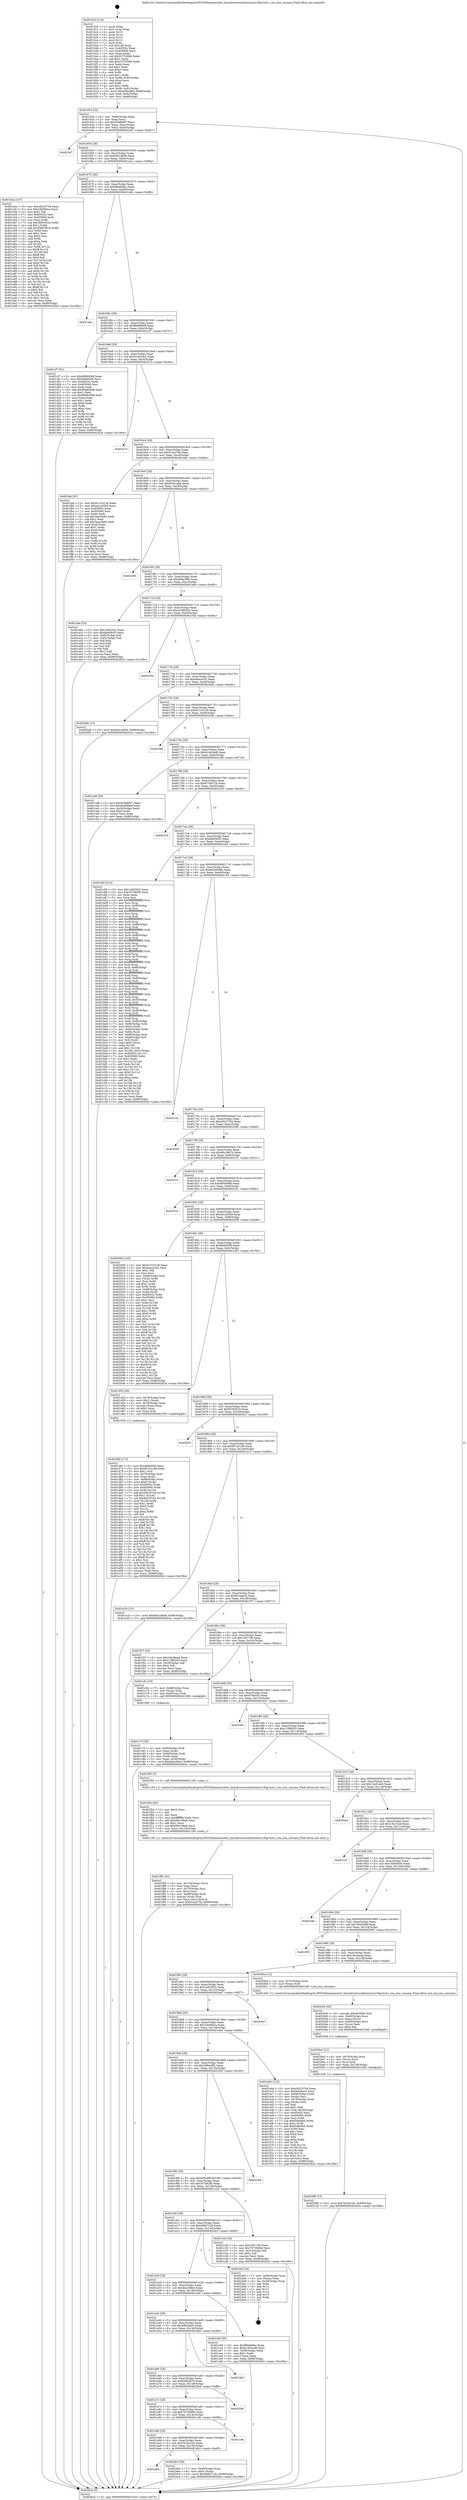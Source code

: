 digraph "0x4015c0" {
  label = "0x4015c0 (/mnt/c/Users/mathe/Desktop/tcc/POCII/binaries/extr_linuxdriversusbhostoxu210hp-hcd.c_oxu_bus_resume_Final-ollvm.out::main(0))"
  labelloc = "t"
  node[shape=record]

  Entry [label="",width=0.3,height=0.3,shape=circle,fillcolor=black,style=filled]
  "0x401634" [label="{
     0x401634 [32]\l
     | [instrs]\l
     &nbsp;&nbsp;0x401634 \<+6\>: mov -0x98(%rbp),%eax\l
     &nbsp;&nbsp;0x40163a \<+2\>: mov %eax,%ecx\l
     &nbsp;&nbsp;0x40163c \<+6\>: sub $0x8348bf07,%ecx\l
     &nbsp;&nbsp;0x401642 \<+6\>: mov %eax,-0xac(%rbp)\l
     &nbsp;&nbsp;0x401648 \<+6\>: mov %ecx,-0xb0(%rbp)\l
     &nbsp;&nbsp;0x40164e \<+6\>: je 00000000004023a7 \<main+0xde7\>\l
  }"]
  "0x4023a7" [label="{
     0x4023a7\l
  }", style=dashed]
  "0x401654" [label="{
     0x401654 [28]\l
     | [instrs]\l
     &nbsp;&nbsp;0x401654 \<+5\>: jmp 0000000000401659 \<main+0x99\>\l
     &nbsp;&nbsp;0x401659 \<+6\>: mov -0xac(%rbp),%eax\l
     &nbsp;&nbsp;0x40165f \<+5\>: sub $0x8441db06,%eax\l
     &nbsp;&nbsp;0x401664 \<+6\>: mov %eax,-0xb4(%rbp)\l
     &nbsp;&nbsp;0x40166a \<+6\>: je 0000000000401e2a \<main+0x86a\>\l
  }"]
  Exit [label="",width=0.3,height=0.3,shape=circle,fillcolor=black,style=filled,peripheries=2]
  "0x401e2a" [label="{
     0x401e2a [147]\l
     | [instrs]\l
     &nbsp;&nbsp;0x401e2a \<+5\>: mov $0xc9223704,%eax\l
     &nbsp;&nbsp;0x401e2f \<+5\>: mov $0x24b90bca,%ecx\l
     &nbsp;&nbsp;0x401e34 \<+2\>: mov $0x1,%dl\l
     &nbsp;&nbsp;0x401e36 \<+7\>: mov 0x40505c,%esi\l
     &nbsp;&nbsp;0x401e3d \<+7\>: mov 0x405060,%edi\l
     &nbsp;&nbsp;0x401e44 \<+3\>: mov %esi,%r8d\l
     &nbsp;&nbsp;0x401e47 \<+7\>: sub $0x3995561b,%r8d\l
     &nbsp;&nbsp;0x401e4e \<+4\>: sub $0x1,%r8d\l
     &nbsp;&nbsp;0x401e52 \<+7\>: add $0x3995561b,%r8d\l
     &nbsp;&nbsp;0x401e59 \<+4\>: imul %r8d,%esi\l
     &nbsp;&nbsp;0x401e5d \<+3\>: and $0x1,%esi\l
     &nbsp;&nbsp;0x401e60 \<+3\>: cmp $0x0,%esi\l
     &nbsp;&nbsp;0x401e63 \<+4\>: sete %r9b\l
     &nbsp;&nbsp;0x401e67 \<+3\>: cmp $0xa,%edi\l
     &nbsp;&nbsp;0x401e6a \<+4\>: setl %r10b\l
     &nbsp;&nbsp;0x401e6e \<+3\>: mov %r9b,%r11b\l
     &nbsp;&nbsp;0x401e71 \<+4\>: xor $0xff,%r11b\l
     &nbsp;&nbsp;0x401e75 \<+3\>: mov %r10b,%bl\l
     &nbsp;&nbsp;0x401e78 \<+3\>: xor $0xff,%bl\l
     &nbsp;&nbsp;0x401e7b \<+3\>: xor $0x0,%dl\l
     &nbsp;&nbsp;0x401e7e \<+3\>: mov %r11b,%r14b\l
     &nbsp;&nbsp;0x401e81 \<+4\>: and $0x0,%r14b\l
     &nbsp;&nbsp;0x401e85 \<+3\>: and %dl,%r9b\l
     &nbsp;&nbsp;0x401e88 \<+3\>: mov %bl,%r15b\l
     &nbsp;&nbsp;0x401e8b \<+4\>: and $0x0,%r15b\l
     &nbsp;&nbsp;0x401e8f \<+3\>: and %dl,%r10b\l
     &nbsp;&nbsp;0x401e92 \<+3\>: or %r9b,%r14b\l
     &nbsp;&nbsp;0x401e95 \<+3\>: or %r10b,%r15b\l
     &nbsp;&nbsp;0x401e98 \<+3\>: xor %r15b,%r14b\l
     &nbsp;&nbsp;0x401e9b \<+3\>: or %bl,%r11b\l
     &nbsp;&nbsp;0x401e9e \<+4\>: xor $0xff,%r11b\l
     &nbsp;&nbsp;0x401ea2 \<+3\>: or $0x0,%dl\l
     &nbsp;&nbsp;0x401ea5 \<+3\>: and %dl,%r11b\l
     &nbsp;&nbsp;0x401ea8 \<+3\>: or %r11b,%r14b\l
     &nbsp;&nbsp;0x401eab \<+4\>: test $0x1,%r14b\l
     &nbsp;&nbsp;0x401eaf \<+3\>: cmovne %ecx,%eax\l
     &nbsp;&nbsp;0x401eb2 \<+6\>: mov %eax,-0x98(%rbp)\l
     &nbsp;&nbsp;0x401eb8 \<+5\>: jmp 000000000040262e \<main+0x106e\>\l
  }"]
  "0x401670" [label="{
     0x401670 [28]\l
     | [instrs]\l
     &nbsp;&nbsp;0x401670 \<+5\>: jmp 0000000000401675 \<main+0xb5\>\l
     &nbsp;&nbsp;0x401675 \<+6\>: mov -0xac(%rbp),%eax\l
     &nbsp;&nbsp;0x40167b \<+5\>: sub $0x88a9e8ac,%eax\l
     &nbsp;&nbsp;0x401680 \<+6\>: mov %eax,-0xb8(%rbp)\l
     &nbsp;&nbsp;0x401686 \<+6\>: je 0000000000401cbb \<main+0x6fb\>\l
  }"]
  "0x401ab4" [label="{
     0x401ab4\l
  }", style=dashed]
  "0x401cbb" [label="{
     0x401cbb\l
  }", style=dashed]
  "0x40168c" [label="{
     0x40168c [28]\l
     | [instrs]\l
     &nbsp;&nbsp;0x40168c \<+5\>: jmp 0000000000401691 \<main+0xd1\>\l
     &nbsp;&nbsp;0x401691 \<+6\>: mov -0xac(%rbp),%eax\l
     &nbsp;&nbsp;0x401697 \<+5\>: sub $0x8b69f4e8,%eax\l
     &nbsp;&nbsp;0x40169c \<+6\>: mov %eax,-0xbc(%rbp)\l
     &nbsp;&nbsp;0x4016a2 \<+6\>: je 0000000000401cf7 \<main+0x737\>\l
  }"]
  "0x4024b3" [label="{
     0x4024b3 [28]\l
     | [instrs]\l
     &nbsp;&nbsp;0x4024b3 \<+7\>: mov -0x90(%rbp),%rax\l
     &nbsp;&nbsp;0x4024ba \<+6\>: movl $0x0,(%rax)\l
     &nbsp;&nbsp;0x4024c0 \<+10\>: movl $0x49847c2b,-0x98(%rbp)\l
     &nbsp;&nbsp;0x4024ca \<+5\>: jmp 000000000040262e \<main+0x106e\>\l
  }"]
  "0x401cf7" [label="{
     0x401cf7 [91]\l
     | [instrs]\l
     &nbsp;&nbsp;0x401cf7 \<+5\>: mov $0xd9f4009d,%eax\l
     &nbsp;&nbsp;0x401cfc \<+5\>: mov $0xf0db65f9,%ecx\l
     &nbsp;&nbsp;0x401d01 \<+7\>: mov 0x40505c,%edx\l
     &nbsp;&nbsp;0x401d08 \<+7\>: mov 0x405060,%esi\l
     &nbsp;&nbsp;0x401d0f \<+2\>: mov %edx,%edi\l
     &nbsp;&nbsp;0x401d11 \<+6\>: add $0x89b8c996,%edi\l
     &nbsp;&nbsp;0x401d17 \<+3\>: sub $0x1,%edi\l
     &nbsp;&nbsp;0x401d1a \<+6\>: sub $0x89b8c996,%edi\l
     &nbsp;&nbsp;0x401d20 \<+3\>: imul %edi,%edx\l
     &nbsp;&nbsp;0x401d23 \<+3\>: and $0x1,%edx\l
     &nbsp;&nbsp;0x401d26 \<+3\>: cmp $0x0,%edx\l
     &nbsp;&nbsp;0x401d29 \<+4\>: sete %r8b\l
     &nbsp;&nbsp;0x401d2d \<+3\>: cmp $0xa,%esi\l
     &nbsp;&nbsp;0x401d30 \<+4\>: setl %r9b\l
     &nbsp;&nbsp;0x401d34 \<+3\>: mov %r8b,%r10b\l
     &nbsp;&nbsp;0x401d37 \<+3\>: and %r9b,%r10b\l
     &nbsp;&nbsp;0x401d3a \<+3\>: xor %r9b,%r8b\l
     &nbsp;&nbsp;0x401d3d \<+3\>: or %r8b,%r10b\l
     &nbsp;&nbsp;0x401d40 \<+4\>: test $0x1,%r10b\l
     &nbsp;&nbsp;0x401d44 \<+3\>: cmovne %ecx,%eax\l
     &nbsp;&nbsp;0x401d47 \<+6\>: mov %eax,-0x98(%rbp)\l
     &nbsp;&nbsp;0x401d4d \<+5\>: jmp 000000000040262e \<main+0x106e\>\l
  }"]
  "0x4016a8" [label="{
     0x4016a8 [28]\l
     | [instrs]\l
     &nbsp;&nbsp;0x4016a8 \<+5\>: jmp 00000000004016ad \<main+0xed\>\l
     &nbsp;&nbsp;0x4016ad \<+6\>: mov -0xac(%rbp),%eax\l
     &nbsp;&nbsp;0x4016b3 \<+5\>: sub $0x91a63cb3,%eax\l
     &nbsp;&nbsp;0x4016b8 \<+6\>: mov %eax,-0xc0(%rbp)\l
     &nbsp;&nbsp;0x4016be \<+6\>: je 000000000040227a \<main+0xcba\>\l
  }"]
  "0x401a98" [label="{
     0x401a98 [28]\l
     | [instrs]\l
     &nbsp;&nbsp;0x401a98 \<+5\>: jmp 0000000000401a9d \<main+0x4dd\>\l
     &nbsp;&nbsp;0x401a9d \<+6\>: mov -0xac(%rbp),%eax\l
     &nbsp;&nbsp;0x401aa3 \<+5\>: sub $0x7b35a1b5,%eax\l
     &nbsp;&nbsp;0x401aa8 \<+6\>: mov %eax,-0x150(%rbp)\l
     &nbsp;&nbsp;0x401aae \<+6\>: je 00000000004024b3 \<main+0xef3\>\l
  }"]
  "0x40227a" [label="{
     0x40227a\l
  }", style=dashed]
  "0x4016c4" [label="{
     0x4016c4 [28]\l
     | [instrs]\l
     &nbsp;&nbsp;0x4016c4 \<+5\>: jmp 00000000004016c9 \<main+0x109\>\l
     &nbsp;&nbsp;0x4016c9 \<+6\>: mov -0xac(%rbp),%eax\l
     &nbsp;&nbsp;0x4016cf \<+5\>: sub $0x91da37fa,%eax\l
     &nbsp;&nbsp;0x4016d4 \<+6\>: mov %eax,-0xc4(%rbp)\l
     &nbsp;&nbsp;0x4016da \<+6\>: je 0000000000401fab \<main+0x9eb\>\l
  }"]
  "0x401c4b" [label="{
     0x401c4b\l
  }", style=dashed]
  "0x401fab" [label="{
     0x401fab [91]\l
     | [instrs]\l
     &nbsp;&nbsp;0x401fab \<+5\>: mov $0xb1310126,%eax\l
     &nbsp;&nbsp;0x401fb0 \<+5\>: mov $0xea1a265d,%ecx\l
     &nbsp;&nbsp;0x401fb5 \<+7\>: mov 0x40505c,%edx\l
     &nbsp;&nbsp;0x401fbc \<+7\>: mov 0x405060,%esi\l
     &nbsp;&nbsp;0x401fc3 \<+2\>: mov %edx,%edi\l
     &nbsp;&nbsp;0x401fc5 \<+6\>: sub $0x3aee5e65,%edi\l
     &nbsp;&nbsp;0x401fcb \<+3\>: sub $0x1,%edi\l
     &nbsp;&nbsp;0x401fce \<+6\>: add $0x3aee5e65,%edi\l
     &nbsp;&nbsp;0x401fd4 \<+3\>: imul %edi,%edx\l
     &nbsp;&nbsp;0x401fd7 \<+3\>: and $0x1,%edx\l
     &nbsp;&nbsp;0x401fda \<+3\>: cmp $0x0,%edx\l
     &nbsp;&nbsp;0x401fdd \<+4\>: sete %r8b\l
     &nbsp;&nbsp;0x401fe1 \<+3\>: cmp $0xa,%esi\l
     &nbsp;&nbsp;0x401fe4 \<+4\>: setl %r9b\l
     &nbsp;&nbsp;0x401fe8 \<+3\>: mov %r8b,%r10b\l
     &nbsp;&nbsp;0x401feb \<+3\>: and %r9b,%r10b\l
     &nbsp;&nbsp;0x401fee \<+3\>: xor %r9b,%r8b\l
     &nbsp;&nbsp;0x401ff1 \<+3\>: or %r8b,%r10b\l
     &nbsp;&nbsp;0x401ff4 \<+4\>: test $0x1,%r10b\l
     &nbsp;&nbsp;0x401ff8 \<+3\>: cmovne %ecx,%eax\l
     &nbsp;&nbsp;0x401ffb \<+6\>: mov %eax,-0x98(%rbp)\l
     &nbsp;&nbsp;0x402001 \<+5\>: jmp 000000000040262e \<main+0x106e\>\l
  }"]
  "0x4016e0" [label="{
     0x4016e0 [28]\l
     | [instrs]\l
     &nbsp;&nbsp;0x4016e0 \<+5\>: jmp 00000000004016e5 \<main+0x125\>\l
     &nbsp;&nbsp;0x4016e5 \<+6\>: mov -0xac(%rbp),%eax\l
     &nbsp;&nbsp;0x4016eb \<+5\>: sub $0x9c92caba,%eax\l
     &nbsp;&nbsp;0x4016f0 \<+6\>: mov %eax,-0xc8(%rbp)\l
     &nbsp;&nbsp;0x4016f6 \<+6\>: je 00000000004022d0 \<main+0xd10\>\l
  }"]
  "0x401a7c" [label="{
     0x401a7c [28]\l
     | [instrs]\l
     &nbsp;&nbsp;0x401a7c \<+5\>: jmp 0000000000401a81 \<main+0x4c1\>\l
     &nbsp;&nbsp;0x401a81 \<+6\>: mov -0xac(%rbp),%eax\l
     &nbsp;&nbsp;0x401a87 \<+5\>: sub $0x70739d6d,%eax\l
     &nbsp;&nbsp;0x401a8c \<+6\>: mov %eax,-0x14c(%rbp)\l
     &nbsp;&nbsp;0x401a92 \<+6\>: je 0000000000401c4b \<main+0x68b\>\l
  }"]
  "0x4022d0" [label="{
     0x4022d0\l
  }", style=dashed]
  "0x4016fc" [label="{
     0x4016fc [28]\l
     | [instrs]\l
     &nbsp;&nbsp;0x4016fc \<+5\>: jmp 0000000000401701 \<main+0x141\>\l
     &nbsp;&nbsp;0x401701 \<+6\>: mov -0xac(%rbp),%eax\l
     &nbsp;&nbsp;0x401707 \<+5\>: sub $0xa09a2fb6,%eax\l
     &nbsp;&nbsp;0x40170c \<+6\>: mov %eax,-0xcc(%rbp)\l
     &nbsp;&nbsp;0x401712 \<+6\>: je 0000000000401abe \<main+0x4fe\>\l
  }"]
  "0x4025b8" [label="{
     0x4025b8\l
  }", style=dashed]
  "0x401abe" [label="{
     0x401abe [53]\l
     | [instrs]\l
     &nbsp;&nbsp;0x401abe \<+5\>: mov $0x1e832f22,%eax\l
     &nbsp;&nbsp;0x401ac3 \<+5\>: mov $0xba959cf3,%ecx\l
     &nbsp;&nbsp;0x401ac8 \<+6\>: mov -0x92(%rbp),%dl\l
     &nbsp;&nbsp;0x401ace \<+7\>: mov -0x91(%rbp),%sil\l
     &nbsp;&nbsp;0x401ad5 \<+3\>: mov %dl,%dil\l
     &nbsp;&nbsp;0x401ad8 \<+3\>: and %sil,%dil\l
     &nbsp;&nbsp;0x401adb \<+3\>: xor %sil,%dl\l
     &nbsp;&nbsp;0x401ade \<+3\>: or %dl,%dil\l
     &nbsp;&nbsp;0x401ae1 \<+4\>: test $0x1,%dil\l
     &nbsp;&nbsp;0x401ae5 \<+3\>: cmovne %ecx,%eax\l
     &nbsp;&nbsp;0x401ae8 \<+6\>: mov %eax,-0x98(%rbp)\l
     &nbsp;&nbsp;0x401aee \<+5\>: jmp 000000000040262e \<main+0x106e\>\l
  }"]
  "0x401718" [label="{
     0x401718 [28]\l
     | [instrs]\l
     &nbsp;&nbsp;0x401718 \<+5\>: jmp 000000000040171d \<main+0x15d\>\l
     &nbsp;&nbsp;0x40171d \<+6\>: mov -0xac(%rbp),%eax\l
     &nbsp;&nbsp;0x401723 \<+5\>: sub $0xa1088342,%eax\l
     &nbsp;&nbsp;0x401728 \<+6\>: mov %eax,-0xd0(%rbp)\l
     &nbsp;&nbsp;0x40172e \<+6\>: je 000000000040235a \<main+0xd9a\>\l
  }"]
  "0x40262e" [label="{
     0x40262e [5]\l
     | [instrs]\l
     &nbsp;&nbsp;0x40262e \<+5\>: jmp 0000000000401634 \<main+0x74\>\l
  }"]
  "0x4015c0" [label="{
     0x4015c0 [116]\l
     | [instrs]\l
     &nbsp;&nbsp;0x4015c0 \<+1\>: push %rbp\l
     &nbsp;&nbsp;0x4015c1 \<+3\>: mov %rsp,%rbp\l
     &nbsp;&nbsp;0x4015c4 \<+2\>: push %r15\l
     &nbsp;&nbsp;0x4015c6 \<+2\>: push %r14\l
     &nbsp;&nbsp;0x4015c8 \<+2\>: push %r13\l
     &nbsp;&nbsp;0x4015ca \<+2\>: push %r12\l
     &nbsp;&nbsp;0x4015cc \<+1\>: push %rbx\l
     &nbsp;&nbsp;0x4015cd \<+7\>: sub $0x148,%rsp\l
     &nbsp;&nbsp;0x4015d4 \<+7\>: mov 0x40505c,%eax\l
     &nbsp;&nbsp;0x4015db \<+7\>: mov 0x405060,%ecx\l
     &nbsp;&nbsp;0x4015e2 \<+2\>: mov %eax,%edx\l
     &nbsp;&nbsp;0x4015e4 \<+6\>: sub $0x53753066,%edx\l
     &nbsp;&nbsp;0x4015ea \<+3\>: sub $0x1,%edx\l
     &nbsp;&nbsp;0x4015ed \<+6\>: add $0x53753066,%edx\l
     &nbsp;&nbsp;0x4015f3 \<+3\>: imul %edx,%eax\l
     &nbsp;&nbsp;0x4015f6 \<+3\>: and $0x1,%eax\l
     &nbsp;&nbsp;0x4015f9 \<+3\>: cmp $0x0,%eax\l
     &nbsp;&nbsp;0x4015fc \<+4\>: sete %r8b\l
     &nbsp;&nbsp;0x401600 \<+4\>: and $0x1,%r8b\l
     &nbsp;&nbsp;0x401604 \<+7\>: mov %r8b,-0x92(%rbp)\l
     &nbsp;&nbsp;0x40160b \<+3\>: cmp $0xa,%ecx\l
     &nbsp;&nbsp;0x40160e \<+4\>: setl %r8b\l
     &nbsp;&nbsp;0x401612 \<+4\>: and $0x1,%r8b\l
     &nbsp;&nbsp;0x401616 \<+7\>: mov %r8b,-0x91(%rbp)\l
     &nbsp;&nbsp;0x40161d \<+10\>: movl $0xa09a2fb6,-0x98(%rbp)\l
     &nbsp;&nbsp;0x401627 \<+6\>: mov %edi,-0x9c(%rbp)\l
     &nbsp;&nbsp;0x40162d \<+7\>: mov %rsi,-0xa8(%rbp)\l
  }"]
  "0x401a60" [label="{
     0x401a60 [28]\l
     | [instrs]\l
     &nbsp;&nbsp;0x401a60 \<+5\>: jmp 0000000000401a65 \<main+0x4a5\>\l
     &nbsp;&nbsp;0x401a65 \<+6\>: mov -0xac(%rbp),%eax\l
     &nbsp;&nbsp;0x401a6b \<+5\>: sub $0x640bfd79,%eax\l
     &nbsp;&nbsp;0x401a70 \<+6\>: mov %eax,-0x148(%rbp)\l
     &nbsp;&nbsp;0x401a76 \<+6\>: je 00000000004025b8 \<main+0xff8\>\l
  }"]
  "0x40235a" [label="{
     0x40235a\l
  }", style=dashed]
  "0x401734" [label="{
     0x401734 [28]\l
     | [instrs]\l
     &nbsp;&nbsp;0x401734 \<+5\>: jmp 0000000000401739 \<main+0x179\>\l
     &nbsp;&nbsp;0x401739 \<+6\>: mov -0xac(%rbp),%eax\l
     &nbsp;&nbsp;0x40173f \<+5\>: sub $0xa6ace1b2,%eax\l
     &nbsp;&nbsp;0x401744 \<+6\>: mov %eax,-0xd4(%rbp)\l
     &nbsp;&nbsp;0x40174a \<+6\>: je 00000000004020ab \<main+0xaeb\>\l
  }"]
  "0x4023b6" [label="{
     0x4023b6\l
  }", style=dashed]
  "0x4020ab" [label="{
     0x4020ab [15]\l
     | [instrs]\l
     &nbsp;&nbsp;0x4020ab \<+10\>: movl $0x8441db06,-0x98(%rbp)\l
     &nbsp;&nbsp;0x4020b5 \<+5\>: jmp 000000000040262e \<main+0x106e\>\l
  }"]
  "0x401750" [label="{
     0x401750 [28]\l
     | [instrs]\l
     &nbsp;&nbsp;0x401750 \<+5\>: jmp 0000000000401755 \<main+0x195\>\l
     &nbsp;&nbsp;0x401755 \<+6\>: mov -0xac(%rbp),%eax\l
     &nbsp;&nbsp;0x40175b \<+5\>: sub $0xb1310126,%eax\l
     &nbsp;&nbsp;0x401760 \<+6\>: mov %eax,-0xd8(%rbp)\l
     &nbsp;&nbsp;0x401766 \<+6\>: je 000000000040258e \<main+0xfce\>\l
  }"]
  "0x4020f8" [label="{
     0x4020f8 [15]\l
     | [instrs]\l
     &nbsp;&nbsp;0x4020f8 \<+10\>: movl $0x7b35a1b5,-0x98(%rbp)\l
     &nbsp;&nbsp;0x402102 \<+5\>: jmp 000000000040262e \<main+0x106e\>\l
  }"]
  "0x40258e" [label="{
     0x40258e\l
  }", style=dashed]
  "0x40176c" [label="{
     0x40176c [28]\l
     | [instrs]\l
     &nbsp;&nbsp;0x40176c \<+5\>: jmp 0000000000401771 \<main+0x1b1\>\l
     &nbsp;&nbsp;0x401771 \<+6\>: mov -0xac(%rbp),%eax\l
     &nbsp;&nbsp;0x401777 \<+5\>: sub $0xb14d3ad8,%eax\l
     &nbsp;&nbsp;0x40177c \<+6\>: mov %eax,-0xdc(%rbp)\l
     &nbsp;&nbsp;0x401782 \<+6\>: je 0000000000401cd9 \<main+0x719\>\l
  }"]
  "0x4020e3" [label="{
     0x4020e3 [21]\l
     | [instrs]\l
     &nbsp;&nbsp;0x4020e3 \<+4\>: mov -0x70(%rbp),%rcx\l
     &nbsp;&nbsp;0x4020e7 \<+3\>: mov (%rcx),%rcx\l
     &nbsp;&nbsp;0x4020ea \<+3\>: mov %rcx,%rdi\l
     &nbsp;&nbsp;0x4020ed \<+6\>: mov %eax,-0x158(%rbp)\l
     &nbsp;&nbsp;0x4020f3 \<+5\>: call 0000000000401030 \<free@plt\>\l
     | [calls]\l
     &nbsp;&nbsp;0x401030 \{1\} (unknown)\l
  }"]
  "0x401cd9" [label="{
     0x401cd9 [30]\l
     | [instrs]\l
     &nbsp;&nbsp;0x401cd9 \<+5\>: mov $0x8348bf07,%eax\l
     &nbsp;&nbsp;0x401cde \<+5\>: mov $0x8b69f4e8,%ecx\l
     &nbsp;&nbsp;0x401ce3 \<+3\>: mov -0x30(%rbp),%edx\l
     &nbsp;&nbsp;0x401ce6 \<+3\>: cmp $0x0,%edx\l
     &nbsp;&nbsp;0x401ce9 \<+3\>: cmove %ecx,%eax\l
     &nbsp;&nbsp;0x401cec \<+6\>: mov %eax,-0x98(%rbp)\l
     &nbsp;&nbsp;0x401cf2 \<+5\>: jmp 000000000040262e \<main+0x106e\>\l
  }"]
  "0x401788" [label="{
     0x401788 [28]\l
     | [instrs]\l
     &nbsp;&nbsp;0x401788 \<+5\>: jmp 000000000040178d \<main+0x1cd\>\l
     &nbsp;&nbsp;0x40178d \<+6\>: mov -0xac(%rbp),%eax\l
     &nbsp;&nbsp;0x401793 \<+5\>: sub $0xb75bf124,%eax\l
     &nbsp;&nbsp;0x401798 \<+6\>: mov %eax,-0xe0(%rbp)\l
     &nbsp;&nbsp;0x40179e \<+6\>: je 0000000000402224 \<main+0xc64\>\l
  }"]
  "0x4020c6" [label="{
     0x4020c6 [29]\l
     | [instrs]\l
     &nbsp;&nbsp;0x4020c6 \<+10\>: movabs $0x4030d6,%rdi\l
     &nbsp;&nbsp;0x4020d0 \<+4\>: mov -0x60(%rbp),%rcx\l
     &nbsp;&nbsp;0x4020d4 \<+2\>: mov %eax,(%rcx)\l
     &nbsp;&nbsp;0x4020d6 \<+4\>: mov -0x60(%rbp),%rcx\l
     &nbsp;&nbsp;0x4020da \<+2\>: mov (%rcx),%esi\l
     &nbsp;&nbsp;0x4020dc \<+2\>: mov $0x0,%al\l
     &nbsp;&nbsp;0x4020de \<+5\>: call 0000000000401040 \<printf@plt\>\l
     | [calls]\l
     &nbsp;&nbsp;0x401040 \{1\} (unknown)\l
  }"]
  "0x402224" [label="{
     0x402224\l
  }", style=dashed]
  "0x4017a4" [label="{
     0x4017a4 [28]\l
     | [instrs]\l
     &nbsp;&nbsp;0x4017a4 \<+5\>: jmp 00000000004017a9 \<main+0x1e9\>\l
     &nbsp;&nbsp;0x4017a9 \<+6\>: mov -0xac(%rbp),%eax\l
     &nbsp;&nbsp;0x4017af \<+5\>: sub $0xba959cf3,%eax\l
     &nbsp;&nbsp;0x4017b4 \<+6\>: mov %eax,-0xe4(%rbp)\l
     &nbsp;&nbsp;0x4017ba \<+6\>: je 0000000000401af3 \<main+0x533\>\l
  }"]
  "0x401f82" [label="{
     0x401f82 [41]\l
     | [instrs]\l
     &nbsp;&nbsp;0x401f82 \<+6\>: mov -0x154(%rbp),%ecx\l
     &nbsp;&nbsp;0x401f88 \<+3\>: imul %eax,%ecx\l
     &nbsp;&nbsp;0x401f8b \<+4\>: mov -0x70(%rbp),%rsi\l
     &nbsp;&nbsp;0x401f8f \<+3\>: mov (%rsi),%rsi\l
     &nbsp;&nbsp;0x401f92 \<+4\>: mov -0x68(%rbp),%rdi\l
     &nbsp;&nbsp;0x401f96 \<+3\>: movslq (%rdi),%rdi\l
     &nbsp;&nbsp;0x401f99 \<+3\>: mov %ecx,(%rsi,%rdi,4)\l
     &nbsp;&nbsp;0x401f9c \<+10\>: movl $0x91da37fa,-0x98(%rbp)\l
     &nbsp;&nbsp;0x401fa6 \<+5\>: jmp 000000000040262e \<main+0x106e\>\l
  }"]
  "0x401af3" [label="{
     0x401af3 [314]\l
     | [instrs]\l
     &nbsp;&nbsp;0x401af3 \<+5\>: mov $0x1e832f22,%eax\l
     &nbsp;&nbsp;0x401af8 \<+5\>: mov $0x347b82f0,%ecx\l
     &nbsp;&nbsp;0x401afd \<+2\>: xor %edx,%edx\l
     &nbsp;&nbsp;0x401aff \<+3\>: mov %rsp,%rsi\l
     &nbsp;&nbsp;0x401b02 \<+4\>: add $0xfffffffffffffff0,%rsi\l
     &nbsp;&nbsp;0x401b06 \<+3\>: mov %rsi,%rsp\l
     &nbsp;&nbsp;0x401b09 \<+7\>: mov %rsi,-0x90(%rbp)\l
     &nbsp;&nbsp;0x401b10 \<+3\>: mov %rsp,%rsi\l
     &nbsp;&nbsp;0x401b13 \<+4\>: add $0xfffffffffffffff0,%rsi\l
     &nbsp;&nbsp;0x401b17 \<+3\>: mov %rsi,%rsp\l
     &nbsp;&nbsp;0x401b1a \<+3\>: mov %rsp,%rdi\l
     &nbsp;&nbsp;0x401b1d \<+4\>: add $0xfffffffffffffff0,%rdi\l
     &nbsp;&nbsp;0x401b21 \<+3\>: mov %rdi,%rsp\l
     &nbsp;&nbsp;0x401b24 \<+7\>: mov %rdi,-0x88(%rbp)\l
     &nbsp;&nbsp;0x401b2b \<+3\>: mov %rsp,%rdi\l
     &nbsp;&nbsp;0x401b2e \<+4\>: add $0xfffffffffffffff0,%rdi\l
     &nbsp;&nbsp;0x401b32 \<+3\>: mov %rdi,%rsp\l
     &nbsp;&nbsp;0x401b35 \<+4\>: mov %rdi,-0x80(%rbp)\l
     &nbsp;&nbsp;0x401b39 \<+3\>: mov %rsp,%rdi\l
     &nbsp;&nbsp;0x401b3c \<+4\>: add $0xfffffffffffffff0,%rdi\l
     &nbsp;&nbsp;0x401b40 \<+3\>: mov %rdi,%rsp\l
     &nbsp;&nbsp;0x401b43 \<+4\>: mov %rdi,-0x78(%rbp)\l
     &nbsp;&nbsp;0x401b47 \<+3\>: mov %rsp,%rdi\l
     &nbsp;&nbsp;0x401b4a \<+4\>: add $0xfffffffffffffff0,%rdi\l
     &nbsp;&nbsp;0x401b4e \<+3\>: mov %rdi,%rsp\l
     &nbsp;&nbsp;0x401b51 \<+4\>: mov %rdi,-0x70(%rbp)\l
     &nbsp;&nbsp;0x401b55 \<+3\>: mov %rsp,%rdi\l
     &nbsp;&nbsp;0x401b58 \<+4\>: add $0xfffffffffffffff0,%rdi\l
     &nbsp;&nbsp;0x401b5c \<+3\>: mov %rdi,%rsp\l
     &nbsp;&nbsp;0x401b5f \<+4\>: mov %rdi,-0x68(%rbp)\l
     &nbsp;&nbsp;0x401b63 \<+3\>: mov %rsp,%rdi\l
     &nbsp;&nbsp;0x401b66 \<+4\>: add $0xfffffffffffffff0,%rdi\l
     &nbsp;&nbsp;0x401b6a \<+3\>: mov %rdi,%rsp\l
     &nbsp;&nbsp;0x401b6d \<+4\>: mov %rdi,-0x60(%rbp)\l
     &nbsp;&nbsp;0x401b71 \<+3\>: mov %rsp,%rdi\l
     &nbsp;&nbsp;0x401b74 \<+4\>: add $0xfffffffffffffff0,%rdi\l
     &nbsp;&nbsp;0x401b78 \<+3\>: mov %rdi,%rsp\l
     &nbsp;&nbsp;0x401b7b \<+4\>: mov %rdi,-0x58(%rbp)\l
     &nbsp;&nbsp;0x401b7f \<+3\>: mov %rsp,%rdi\l
     &nbsp;&nbsp;0x401b82 \<+4\>: add $0xfffffffffffffff0,%rdi\l
     &nbsp;&nbsp;0x401b86 \<+3\>: mov %rdi,%rsp\l
     &nbsp;&nbsp;0x401b89 \<+4\>: mov %rdi,-0x50(%rbp)\l
     &nbsp;&nbsp;0x401b8d \<+3\>: mov %rsp,%rdi\l
     &nbsp;&nbsp;0x401b90 \<+4\>: add $0xfffffffffffffff0,%rdi\l
     &nbsp;&nbsp;0x401b94 \<+3\>: mov %rdi,%rsp\l
     &nbsp;&nbsp;0x401b97 \<+4\>: mov %rdi,-0x48(%rbp)\l
     &nbsp;&nbsp;0x401b9b \<+3\>: mov %rsp,%rdi\l
     &nbsp;&nbsp;0x401b9e \<+4\>: add $0xfffffffffffffff0,%rdi\l
     &nbsp;&nbsp;0x401ba2 \<+3\>: mov %rdi,%rsp\l
     &nbsp;&nbsp;0x401ba5 \<+4\>: mov %rdi,-0x40(%rbp)\l
     &nbsp;&nbsp;0x401ba9 \<+7\>: mov -0x90(%rbp),%rdi\l
     &nbsp;&nbsp;0x401bb0 \<+6\>: movl $0x0,(%rdi)\l
     &nbsp;&nbsp;0x401bb6 \<+7\>: mov -0x9c(%rbp),%r8d\l
     &nbsp;&nbsp;0x401bbd \<+3\>: mov %r8d,(%rsi)\l
     &nbsp;&nbsp;0x401bc0 \<+7\>: mov -0x88(%rbp),%rdi\l
     &nbsp;&nbsp;0x401bc7 \<+7\>: mov -0xa8(%rbp),%r9\l
     &nbsp;&nbsp;0x401bce \<+3\>: mov %r9,(%rdi)\l
     &nbsp;&nbsp;0x401bd1 \<+3\>: cmpl $0x2,(%rsi)\l
     &nbsp;&nbsp;0x401bd4 \<+4\>: setne %r10b\l
     &nbsp;&nbsp;0x401bd8 \<+4\>: and $0x1,%r10b\l
     &nbsp;&nbsp;0x401bdc \<+4\>: mov %r10b,-0x31(%rbp)\l
     &nbsp;&nbsp;0x401be0 \<+8\>: mov 0x40505c,%r11d\l
     &nbsp;&nbsp;0x401be8 \<+7\>: mov 0x405060,%ebx\l
     &nbsp;&nbsp;0x401bef \<+3\>: sub $0x1,%edx\l
     &nbsp;&nbsp;0x401bf2 \<+3\>: mov %r11d,%r14d\l
     &nbsp;&nbsp;0x401bf5 \<+3\>: add %edx,%r14d\l
     &nbsp;&nbsp;0x401bf8 \<+4\>: imul %r14d,%r11d\l
     &nbsp;&nbsp;0x401bfc \<+4\>: and $0x1,%r11d\l
     &nbsp;&nbsp;0x401c00 \<+4\>: cmp $0x0,%r11d\l
     &nbsp;&nbsp;0x401c04 \<+4\>: sete %r10b\l
     &nbsp;&nbsp;0x401c08 \<+3\>: cmp $0xa,%ebx\l
     &nbsp;&nbsp;0x401c0b \<+4\>: setl %r15b\l
     &nbsp;&nbsp;0x401c0f \<+3\>: mov %r10b,%r12b\l
     &nbsp;&nbsp;0x401c12 \<+3\>: and %r15b,%r12b\l
     &nbsp;&nbsp;0x401c15 \<+3\>: xor %r15b,%r10b\l
     &nbsp;&nbsp;0x401c18 \<+3\>: or %r10b,%r12b\l
     &nbsp;&nbsp;0x401c1b \<+4\>: test $0x1,%r12b\l
     &nbsp;&nbsp;0x401c1f \<+3\>: cmovne %ecx,%eax\l
     &nbsp;&nbsp;0x401c22 \<+6\>: mov %eax,-0x98(%rbp)\l
     &nbsp;&nbsp;0x401c28 \<+5\>: jmp 000000000040262e \<main+0x106e\>\l
  }"]
  "0x4017c0" [label="{
     0x4017c0 [28]\l
     | [instrs]\l
     &nbsp;&nbsp;0x4017c0 \<+5\>: jmp 00000000004017c5 \<main+0x205\>\l
     &nbsp;&nbsp;0x4017c5 \<+6\>: mov -0xac(%rbp),%eax\l
     &nbsp;&nbsp;0x4017cb \<+5\>: sub $0xbd20949b,%eax\l
     &nbsp;&nbsp;0x4017d0 \<+6\>: mov %eax,-0xe8(%rbp)\l
     &nbsp;&nbsp;0x4017d6 \<+6\>: je 0000000000402162 \<main+0xba2\>\l
  }"]
  "0x401f5a" [label="{
     0x401f5a [40]\l
     | [instrs]\l
     &nbsp;&nbsp;0x401f5a \<+5\>: mov $0x2,%ecx\l
     &nbsp;&nbsp;0x401f5f \<+1\>: cltd\l
     &nbsp;&nbsp;0x401f60 \<+2\>: idiv %ecx\l
     &nbsp;&nbsp;0x401f62 \<+6\>: imul $0xfffffffe,%edx,%ecx\l
     &nbsp;&nbsp;0x401f68 \<+6\>: add $0xd9e166a8,%ecx\l
     &nbsp;&nbsp;0x401f6e \<+3\>: add $0x1,%ecx\l
     &nbsp;&nbsp;0x401f71 \<+6\>: sub $0xd9e166a8,%ecx\l
     &nbsp;&nbsp;0x401f77 \<+6\>: mov %ecx,-0x154(%rbp)\l
     &nbsp;&nbsp;0x401f7d \<+5\>: call 0000000000401160 \<next_i\>\l
     | [calls]\l
     &nbsp;&nbsp;0x401160 \{1\} (/mnt/c/Users/mathe/Desktop/tcc/POCII/binaries/extr_linuxdriversusbhostoxu210hp-hcd.c_oxu_bus_resume_Final-ollvm.out::next_i)\l
  }"]
  "0x401d6f" [label="{
     0x401d6f [172]\l
     | [instrs]\l
     &nbsp;&nbsp;0x401d6f \<+5\>: mov $0xd9f4009d,%ecx\l
     &nbsp;&nbsp;0x401d74 \<+5\>: mov $0xf67a3148,%edx\l
     &nbsp;&nbsp;0x401d79 \<+3\>: mov $0x1,%sil\l
     &nbsp;&nbsp;0x401d7c \<+4\>: mov -0x70(%rbp),%rdi\l
     &nbsp;&nbsp;0x401d80 \<+3\>: mov %rax,(%rdi)\l
     &nbsp;&nbsp;0x401d83 \<+4\>: mov -0x68(%rbp),%rax\l
     &nbsp;&nbsp;0x401d87 \<+6\>: movl $0x0,(%rax)\l
     &nbsp;&nbsp;0x401d8d \<+8\>: mov 0x40505c,%r8d\l
     &nbsp;&nbsp;0x401d95 \<+8\>: mov 0x405060,%r9d\l
     &nbsp;&nbsp;0x401d9d \<+3\>: mov %r8d,%r10d\l
     &nbsp;&nbsp;0x401da0 \<+7\>: add $0x4922f7d4,%r10d\l
     &nbsp;&nbsp;0x401da7 \<+4\>: sub $0x1,%r10d\l
     &nbsp;&nbsp;0x401dab \<+7\>: sub $0x4922f7d4,%r10d\l
     &nbsp;&nbsp;0x401db2 \<+4\>: imul %r10d,%r8d\l
     &nbsp;&nbsp;0x401db6 \<+4\>: and $0x1,%r8d\l
     &nbsp;&nbsp;0x401dba \<+4\>: cmp $0x0,%r8d\l
     &nbsp;&nbsp;0x401dbe \<+4\>: sete %r11b\l
     &nbsp;&nbsp;0x401dc2 \<+4\>: cmp $0xa,%r9d\l
     &nbsp;&nbsp;0x401dc6 \<+3\>: setl %bl\l
     &nbsp;&nbsp;0x401dc9 \<+3\>: mov %r11b,%r14b\l
     &nbsp;&nbsp;0x401dcc \<+4\>: xor $0xff,%r14b\l
     &nbsp;&nbsp;0x401dd0 \<+3\>: mov %bl,%r15b\l
     &nbsp;&nbsp;0x401dd3 \<+4\>: xor $0xff,%r15b\l
     &nbsp;&nbsp;0x401dd7 \<+4\>: xor $0x1,%sil\l
     &nbsp;&nbsp;0x401ddb \<+3\>: mov %r14b,%r12b\l
     &nbsp;&nbsp;0x401dde \<+4\>: and $0xff,%r12b\l
     &nbsp;&nbsp;0x401de2 \<+3\>: and %sil,%r11b\l
     &nbsp;&nbsp;0x401de5 \<+3\>: mov %r15b,%r13b\l
     &nbsp;&nbsp;0x401de8 \<+4\>: and $0xff,%r13b\l
     &nbsp;&nbsp;0x401dec \<+3\>: and %sil,%bl\l
     &nbsp;&nbsp;0x401def \<+3\>: or %r11b,%r12b\l
     &nbsp;&nbsp;0x401df2 \<+3\>: or %bl,%r13b\l
     &nbsp;&nbsp;0x401df5 \<+3\>: xor %r13b,%r12b\l
     &nbsp;&nbsp;0x401df8 \<+3\>: or %r15b,%r14b\l
     &nbsp;&nbsp;0x401dfb \<+4\>: xor $0xff,%r14b\l
     &nbsp;&nbsp;0x401dff \<+4\>: or $0x1,%sil\l
     &nbsp;&nbsp;0x401e03 \<+3\>: and %sil,%r14b\l
     &nbsp;&nbsp;0x401e06 \<+3\>: or %r14b,%r12b\l
     &nbsp;&nbsp;0x401e09 \<+4\>: test $0x1,%r12b\l
     &nbsp;&nbsp;0x401e0d \<+3\>: cmovne %edx,%ecx\l
     &nbsp;&nbsp;0x401e10 \<+6\>: mov %ecx,-0x98(%rbp)\l
     &nbsp;&nbsp;0x401e16 \<+5\>: jmp 000000000040262e \<main+0x106e\>\l
  }"]
  "0x402162" [label="{
     0x402162\l
  }", style=dashed]
  "0x4017dc" [label="{
     0x4017dc [28]\l
     | [instrs]\l
     &nbsp;&nbsp;0x4017dc \<+5\>: jmp 00000000004017e1 \<main+0x221\>\l
     &nbsp;&nbsp;0x4017e1 \<+6\>: mov -0xac(%rbp),%eax\l
     &nbsp;&nbsp;0x4017e7 \<+5\>: sub $0xc9223704,%eax\l
     &nbsp;&nbsp;0x4017ec \<+6\>: mov %eax,-0xec(%rbp)\l
     &nbsp;&nbsp;0x4017f2 \<+6\>: je 0000000000402569 \<main+0xfa9\>\l
  }"]
  "0x401a44" [label="{
     0x401a44 [28]\l
     | [instrs]\l
     &nbsp;&nbsp;0x401a44 \<+5\>: jmp 0000000000401a49 \<main+0x489\>\l
     &nbsp;&nbsp;0x401a49 \<+6\>: mov -0xac(%rbp),%eax\l
     &nbsp;&nbsp;0x401a4f \<+5\>: sub $0x4db0abc0,%eax\l
     &nbsp;&nbsp;0x401a54 \<+6\>: mov %eax,-0x144(%rbp)\l
     &nbsp;&nbsp;0x401a5a \<+6\>: je 00000000004023b6 \<main+0xdf6\>\l
  }"]
  "0x402569" [label="{
     0x402569\l
  }", style=dashed]
  "0x4017f8" [label="{
     0x4017f8 [28]\l
     | [instrs]\l
     &nbsp;&nbsp;0x4017f8 \<+5\>: jmp 00000000004017fd \<main+0x23d\>\l
     &nbsp;&nbsp;0x4017fd \<+6\>: mov -0xac(%rbp),%eax\l
     &nbsp;&nbsp;0x401803 \<+5\>: sub $0xd6c28e70,%eax\l
     &nbsp;&nbsp;0x401808 \<+6\>: mov %eax,-0xf0(%rbp)\l
     &nbsp;&nbsp;0x40180e \<+6\>: je 00000000004021f1 \<main+0xc31\>\l
  }"]
  "0x401c9d" [label="{
     0x401c9d [30]\l
     | [instrs]\l
     &nbsp;&nbsp;0x401c9d \<+5\>: mov $0x88a9e8ac,%eax\l
     &nbsp;&nbsp;0x401ca2 \<+5\>: mov $0xb14d3ad8,%ecx\l
     &nbsp;&nbsp;0x401ca7 \<+3\>: mov -0x30(%rbp),%edx\l
     &nbsp;&nbsp;0x401caa \<+3\>: cmp $0x1,%edx\l
     &nbsp;&nbsp;0x401cad \<+3\>: cmovl %ecx,%eax\l
     &nbsp;&nbsp;0x401cb0 \<+6\>: mov %eax,-0x98(%rbp)\l
     &nbsp;&nbsp;0x401cb6 \<+5\>: jmp 000000000040262e \<main+0x106e\>\l
  }"]
  "0x4021f1" [label="{
     0x4021f1\l
  }", style=dashed]
  "0x401814" [label="{
     0x401814 [28]\l
     | [instrs]\l
     &nbsp;&nbsp;0x401814 \<+5\>: jmp 0000000000401819 \<main+0x259\>\l
     &nbsp;&nbsp;0x401819 \<+6\>: mov -0xac(%rbp),%eax\l
     &nbsp;&nbsp;0x40181f \<+5\>: sub $0xd9f4009d,%eax\l
     &nbsp;&nbsp;0x401824 \<+6\>: mov %eax,-0xf4(%rbp)\l
     &nbsp;&nbsp;0x40182a \<+6\>: je 000000000040252c \<main+0xf6c\>\l
  }"]
  "0x401a28" [label="{
     0x401a28 [28]\l
     | [instrs]\l
     &nbsp;&nbsp;0x401a28 \<+5\>: jmp 0000000000401a2d \<main+0x46d\>\l
     &nbsp;&nbsp;0x401a2d \<+6\>: mov -0xac(%rbp),%eax\l
     &nbsp;&nbsp;0x401a33 \<+5\>: sub $0x4ba166e4,%eax\l
     &nbsp;&nbsp;0x401a38 \<+6\>: mov %eax,-0x140(%rbp)\l
     &nbsp;&nbsp;0x401a3e \<+6\>: je 0000000000401c9d \<main+0x6dd\>\l
  }"]
  "0x40252c" [label="{
     0x40252c\l
  }", style=dashed]
  "0x401830" [label="{
     0x401830 [28]\l
     | [instrs]\l
     &nbsp;&nbsp;0x401830 \<+5\>: jmp 0000000000401835 \<main+0x275\>\l
     &nbsp;&nbsp;0x401835 \<+6\>: mov -0xac(%rbp),%eax\l
     &nbsp;&nbsp;0x40183b \<+5\>: sub $0xea1a265d,%eax\l
     &nbsp;&nbsp;0x401840 \<+6\>: mov %eax,-0xf8(%rbp)\l
     &nbsp;&nbsp;0x401846 \<+6\>: je 0000000000402006 \<main+0xa46\>\l
  }"]
  "0x4024cf" [label="{
     0x4024cf [24]\l
     | [instrs]\l
     &nbsp;&nbsp;0x4024cf \<+7\>: mov -0x90(%rbp),%rax\l
     &nbsp;&nbsp;0x4024d6 \<+2\>: mov (%rax),%eax\l
     &nbsp;&nbsp;0x4024d8 \<+4\>: lea -0x28(%rbp),%rsp\l
     &nbsp;&nbsp;0x4024dc \<+1\>: pop %rbx\l
     &nbsp;&nbsp;0x4024dd \<+2\>: pop %r12\l
     &nbsp;&nbsp;0x4024df \<+2\>: pop %r13\l
     &nbsp;&nbsp;0x4024e1 \<+2\>: pop %r14\l
     &nbsp;&nbsp;0x4024e3 \<+2\>: pop %r15\l
     &nbsp;&nbsp;0x4024e5 \<+1\>: pop %rbp\l
     &nbsp;&nbsp;0x4024e6 \<+1\>: ret\l
  }"]
  "0x402006" [label="{
     0x402006 [165]\l
     | [instrs]\l
     &nbsp;&nbsp;0x402006 \<+5\>: mov $0xb1310126,%eax\l
     &nbsp;&nbsp;0x40200b \<+5\>: mov $0xa6ace1b2,%ecx\l
     &nbsp;&nbsp;0x402010 \<+2\>: mov $0x1,%dl\l
     &nbsp;&nbsp;0x402012 \<+2\>: xor %esi,%esi\l
     &nbsp;&nbsp;0x402014 \<+4\>: mov -0x68(%rbp),%rdi\l
     &nbsp;&nbsp;0x402018 \<+3\>: mov (%rdi),%r8d\l
     &nbsp;&nbsp;0x40201b \<+3\>: mov %esi,%r9d\l
     &nbsp;&nbsp;0x40201e \<+4\>: sub $0x1,%r9d\l
     &nbsp;&nbsp;0x402022 \<+3\>: sub %r9d,%r8d\l
     &nbsp;&nbsp;0x402025 \<+4\>: mov -0x68(%rbp),%rdi\l
     &nbsp;&nbsp;0x402029 \<+3\>: mov %r8d,(%rdi)\l
     &nbsp;&nbsp;0x40202c \<+8\>: mov 0x40505c,%r8d\l
     &nbsp;&nbsp;0x402034 \<+8\>: mov 0x405060,%r9d\l
     &nbsp;&nbsp;0x40203c \<+3\>: sub $0x1,%esi\l
     &nbsp;&nbsp;0x40203f \<+3\>: mov %r8d,%r10d\l
     &nbsp;&nbsp;0x402042 \<+3\>: add %esi,%r10d\l
     &nbsp;&nbsp;0x402045 \<+4\>: imul %r10d,%r8d\l
     &nbsp;&nbsp;0x402049 \<+4\>: and $0x1,%r8d\l
     &nbsp;&nbsp;0x40204d \<+4\>: cmp $0x0,%r8d\l
     &nbsp;&nbsp;0x402051 \<+4\>: sete %r11b\l
     &nbsp;&nbsp;0x402055 \<+4\>: cmp $0xa,%r9d\l
     &nbsp;&nbsp;0x402059 \<+3\>: setl %bl\l
     &nbsp;&nbsp;0x40205c \<+3\>: mov %r11b,%r14b\l
     &nbsp;&nbsp;0x40205f \<+4\>: xor $0xff,%r14b\l
     &nbsp;&nbsp;0x402063 \<+3\>: mov %bl,%r15b\l
     &nbsp;&nbsp;0x402066 \<+4\>: xor $0xff,%r15b\l
     &nbsp;&nbsp;0x40206a \<+3\>: xor $0x1,%dl\l
     &nbsp;&nbsp;0x40206d \<+3\>: mov %r14b,%r12b\l
     &nbsp;&nbsp;0x402070 \<+4\>: and $0xff,%r12b\l
     &nbsp;&nbsp;0x402074 \<+3\>: and %dl,%r11b\l
     &nbsp;&nbsp;0x402077 \<+3\>: mov %r15b,%r13b\l
     &nbsp;&nbsp;0x40207a \<+4\>: and $0xff,%r13b\l
     &nbsp;&nbsp;0x40207e \<+2\>: and %dl,%bl\l
     &nbsp;&nbsp;0x402080 \<+3\>: or %r11b,%r12b\l
     &nbsp;&nbsp;0x402083 \<+3\>: or %bl,%r13b\l
     &nbsp;&nbsp;0x402086 \<+3\>: xor %r13b,%r12b\l
     &nbsp;&nbsp;0x402089 \<+3\>: or %r15b,%r14b\l
     &nbsp;&nbsp;0x40208c \<+4\>: xor $0xff,%r14b\l
     &nbsp;&nbsp;0x402090 \<+3\>: or $0x1,%dl\l
     &nbsp;&nbsp;0x402093 \<+3\>: and %dl,%r14b\l
     &nbsp;&nbsp;0x402096 \<+3\>: or %r14b,%r12b\l
     &nbsp;&nbsp;0x402099 \<+4\>: test $0x1,%r12b\l
     &nbsp;&nbsp;0x40209d \<+3\>: cmovne %ecx,%eax\l
     &nbsp;&nbsp;0x4020a0 \<+6\>: mov %eax,-0x98(%rbp)\l
     &nbsp;&nbsp;0x4020a6 \<+5\>: jmp 000000000040262e \<main+0x106e\>\l
  }"]
  "0x40184c" [label="{
     0x40184c [28]\l
     | [instrs]\l
     &nbsp;&nbsp;0x40184c \<+5\>: jmp 0000000000401851 \<main+0x291\>\l
     &nbsp;&nbsp;0x401851 \<+6\>: mov -0xac(%rbp),%eax\l
     &nbsp;&nbsp;0x401857 \<+5\>: sub $0xf0db65f9,%eax\l
     &nbsp;&nbsp;0x40185c \<+6\>: mov %eax,-0xfc(%rbp)\l
     &nbsp;&nbsp;0x401862 \<+6\>: je 0000000000401d52 \<main+0x792\>\l
  }"]
  "0x401c7f" [label="{
     0x401c7f [30]\l
     | [instrs]\l
     &nbsp;&nbsp;0x401c7f \<+4\>: mov -0x80(%rbp),%rdi\l
     &nbsp;&nbsp;0x401c83 \<+2\>: mov %eax,(%rdi)\l
     &nbsp;&nbsp;0x401c85 \<+4\>: mov -0x80(%rbp),%rdi\l
     &nbsp;&nbsp;0x401c89 \<+2\>: mov (%rdi),%eax\l
     &nbsp;&nbsp;0x401c8b \<+3\>: mov %eax,-0x30(%rbp)\l
     &nbsp;&nbsp;0x401c8e \<+10\>: movl $0x4ba166e4,-0x98(%rbp)\l
     &nbsp;&nbsp;0x401c98 \<+5\>: jmp 000000000040262e \<main+0x106e\>\l
  }"]
  "0x401d52" [label="{
     0x401d52 [29]\l
     | [instrs]\l
     &nbsp;&nbsp;0x401d52 \<+4\>: mov -0x78(%rbp),%rax\l
     &nbsp;&nbsp;0x401d56 \<+6\>: movl $0x1,(%rax)\l
     &nbsp;&nbsp;0x401d5c \<+4\>: mov -0x78(%rbp),%rax\l
     &nbsp;&nbsp;0x401d60 \<+3\>: movslq (%rax),%rax\l
     &nbsp;&nbsp;0x401d63 \<+4\>: shl $0x2,%rax\l
     &nbsp;&nbsp;0x401d67 \<+3\>: mov %rax,%rdi\l
     &nbsp;&nbsp;0x401d6a \<+5\>: call 0000000000401050 \<malloc@plt\>\l
     | [calls]\l
     &nbsp;&nbsp;0x401050 \{1\} (unknown)\l
  }"]
  "0x401868" [label="{
     0x401868 [28]\l
     | [instrs]\l
     &nbsp;&nbsp;0x401868 \<+5\>: jmp 000000000040186d \<main+0x2ad\>\l
     &nbsp;&nbsp;0x40186d \<+6\>: mov -0xac(%rbp),%eax\l
     &nbsp;&nbsp;0x401873 \<+5\>: sub $0xf4762610,%eax\l
     &nbsp;&nbsp;0x401878 \<+6\>: mov %eax,-0x100(%rbp)\l
     &nbsp;&nbsp;0x40187e \<+6\>: je 000000000040261f \<main+0x105f\>\l
  }"]
  "0x401a0c" [label="{
     0x401a0c [28]\l
     | [instrs]\l
     &nbsp;&nbsp;0x401a0c \<+5\>: jmp 0000000000401a11 \<main+0x451\>\l
     &nbsp;&nbsp;0x401a11 \<+6\>: mov -0xac(%rbp),%eax\l
     &nbsp;&nbsp;0x401a17 \<+5\>: sub $0x49847c2b,%eax\l
     &nbsp;&nbsp;0x401a1c \<+6\>: mov %eax,-0x13c(%rbp)\l
     &nbsp;&nbsp;0x401a22 \<+6\>: je 00000000004024cf \<main+0xf0f\>\l
  }"]
  "0x40261f" [label="{
     0x40261f\l
  }", style=dashed]
  "0x401884" [label="{
     0x401884 [28]\l
     | [instrs]\l
     &nbsp;&nbsp;0x401884 \<+5\>: jmp 0000000000401889 \<main+0x2c9\>\l
     &nbsp;&nbsp;0x401889 \<+6\>: mov -0xac(%rbp),%eax\l
     &nbsp;&nbsp;0x40188f \<+5\>: sub $0xf67a3148,%eax\l
     &nbsp;&nbsp;0x401894 \<+6\>: mov %eax,-0x104(%rbp)\l
     &nbsp;&nbsp;0x40189a \<+6\>: je 0000000000401e1b \<main+0x85b\>\l
  }"]
  "0x401c2d" [label="{
     0x401c2d [30]\l
     | [instrs]\l
     &nbsp;&nbsp;0x401c2d \<+5\>: mov $0x10071f6,%eax\l
     &nbsp;&nbsp;0x401c32 \<+5\>: mov $0x70739d6d,%ecx\l
     &nbsp;&nbsp;0x401c37 \<+3\>: mov -0x31(%rbp),%dl\l
     &nbsp;&nbsp;0x401c3a \<+3\>: test $0x1,%dl\l
     &nbsp;&nbsp;0x401c3d \<+3\>: cmovne %ecx,%eax\l
     &nbsp;&nbsp;0x401c40 \<+6\>: mov %eax,-0x98(%rbp)\l
     &nbsp;&nbsp;0x401c46 \<+5\>: jmp 000000000040262e \<main+0x106e\>\l
  }"]
  "0x401e1b" [label="{
     0x401e1b [15]\l
     | [instrs]\l
     &nbsp;&nbsp;0x401e1b \<+10\>: movl $0x8441db06,-0x98(%rbp)\l
     &nbsp;&nbsp;0x401e25 \<+5\>: jmp 000000000040262e \<main+0x106e\>\l
  }"]
  "0x4018a0" [label="{
     0x4018a0 [28]\l
     | [instrs]\l
     &nbsp;&nbsp;0x4018a0 \<+5\>: jmp 00000000004018a5 \<main+0x2e5\>\l
     &nbsp;&nbsp;0x4018a5 \<+6\>: mov -0xac(%rbp),%eax\l
     &nbsp;&nbsp;0x4018ab \<+5\>: sub $0xfe54aec5,%eax\l
     &nbsp;&nbsp;0x4018b0 \<+6\>: mov %eax,-0x108(%rbp)\l
     &nbsp;&nbsp;0x4018b6 \<+6\>: je 0000000000401f37 \<main+0x977\>\l
  }"]
  "0x4019f0" [label="{
     0x4019f0 [28]\l
     | [instrs]\l
     &nbsp;&nbsp;0x4019f0 \<+5\>: jmp 00000000004019f5 \<main+0x435\>\l
     &nbsp;&nbsp;0x4019f5 \<+6\>: mov -0xac(%rbp),%eax\l
     &nbsp;&nbsp;0x4019fb \<+5\>: sub $0x347b82f0,%eax\l
     &nbsp;&nbsp;0x401a00 \<+6\>: mov %eax,-0x138(%rbp)\l
     &nbsp;&nbsp;0x401a06 \<+6\>: je 0000000000401c2d \<main+0x66d\>\l
  }"]
  "0x401f37" [label="{
     0x401f37 [30]\l
     | [instrs]\l
     &nbsp;&nbsp;0x401f37 \<+5\>: mov $0x1de3eeaa,%eax\l
     &nbsp;&nbsp;0x401f3c \<+5\>: mov $0x11f68263,%ecx\l
     &nbsp;&nbsp;0x401f41 \<+3\>: mov -0x29(%rbp),%dl\l
     &nbsp;&nbsp;0x401f44 \<+3\>: test $0x1,%dl\l
     &nbsp;&nbsp;0x401f47 \<+3\>: cmovne %ecx,%eax\l
     &nbsp;&nbsp;0x401f4a \<+6\>: mov %eax,-0x98(%rbp)\l
     &nbsp;&nbsp;0x401f50 \<+5\>: jmp 000000000040262e \<main+0x106e\>\l
  }"]
  "0x4018bc" [label="{
     0x4018bc [28]\l
     | [instrs]\l
     &nbsp;&nbsp;0x4018bc \<+5\>: jmp 00000000004018c1 \<main+0x301\>\l
     &nbsp;&nbsp;0x4018c1 \<+6\>: mov -0xac(%rbp),%eax\l
     &nbsp;&nbsp;0x4018c7 \<+5\>: sub $0x10071f6,%eax\l
     &nbsp;&nbsp;0x4018cc \<+6\>: mov %eax,-0x10c(%rbp)\l
     &nbsp;&nbsp;0x4018d2 \<+6\>: je 0000000000401c6c \<main+0x6ac\>\l
  }"]
  "0x402200" [label="{
     0x402200\l
  }", style=dashed]
  "0x401c6c" [label="{
     0x401c6c [19]\l
     | [instrs]\l
     &nbsp;&nbsp;0x401c6c \<+7\>: mov -0x88(%rbp),%rax\l
     &nbsp;&nbsp;0x401c73 \<+3\>: mov (%rax),%rax\l
     &nbsp;&nbsp;0x401c76 \<+4\>: mov 0x8(%rax),%rdi\l
     &nbsp;&nbsp;0x401c7a \<+5\>: call 0000000000401060 \<atoi@plt\>\l
     | [calls]\l
     &nbsp;&nbsp;0x401060 \{1\} (unknown)\l
  }"]
  "0x4018d8" [label="{
     0x4018d8 [28]\l
     | [instrs]\l
     &nbsp;&nbsp;0x4018d8 \<+5\>: jmp 00000000004018dd \<main+0x31d\>\l
     &nbsp;&nbsp;0x4018dd \<+6\>: mov -0xac(%rbp),%eax\l
     &nbsp;&nbsp;0x4018e3 \<+5\>: sub $0x878a55d,%eax\l
     &nbsp;&nbsp;0x4018e8 \<+6\>: mov %eax,-0x110(%rbp)\l
     &nbsp;&nbsp;0x4018ee \<+6\>: je 000000000040240c \<main+0xe4c\>\l
  }"]
  "0x4019d4" [label="{
     0x4019d4 [28]\l
     | [instrs]\l
     &nbsp;&nbsp;0x4019d4 \<+5\>: jmp 00000000004019d9 \<main+0x419\>\l
     &nbsp;&nbsp;0x4019d9 \<+6\>: mov -0xac(%rbp),%eax\l
     &nbsp;&nbsp;0x4019df \<+5\>: sub $0x299ecf92,%eax\l
     &nbsp;&nbsp;0x4019e4 \<+6\>: mov %eax,-0x134(%rbp)\l
     &nbsp;&nbsp;0x4019ea \<+6\>: je 0000000000402200 \<main+0xc40\>\l
  }"]
  "0x40240c" [label="{
     0x40240c\l
  }", style=dashed]
  "0x4018f4" [label="{
     0x4018f4 [28]\l
     | [instrs]\l
     &nbsp;&nbsp;0x4018f4 \<+5\>: jmp 00000000004018f9 \<main+0x339\>\l
     &nbsp;&nbsp;0x4018f9 \<+6\>: mov -0xac(%rbp),%eax\l
     &nbsp;&nbsp;0x4018ff \<+5\>: sub $0x11f68263,%eax\l
     &nbsp;&nbsp;0x401904 \<+6\>: mov %eax,-0x114(%rbp)\l
     &nbsp;&nbsp;0x40190a \<+6\>: je 0000000000401f55 \<main+0x995\>\l
  }"]
  "0x401ebd" [label="{
     0x401ebd [122]\l
     | [instrs]\l
     &nbsp;&nbsp;0x401ebd \<+5\>: mov $0xc9223704,%eax\l
     &nbsp;&nbsp;0x401ec2 \<+5\>: mov $0xfe54aec5,%ecx\l
     &nbsp;&nbsp;0x401ec7 \<+4\>: mov -0x68(%rbp),%rdx\l
     &nbsp;&nbsp;0x401ecb \<+2\>: mov (%rdx),%esi\l
     &nbsp;&nbsp;0x401ecd \<+4\>: mov -0x78(%rbp),%rdx\l
     &nbsp;&nbsp;0x401ed1 \<+2\>: cmp (%rdx),%esi\l
     &nbsp;&nbsp;0x401ed3 \<+4\>: setl %dil\l
     &nbsp;&nbsp;0x401ed7 \<+4\>: and $0x1,%dil\l
     &nbsp;&nbsp;0x401edb \<+4\>: mov %dil,-0x29(%rbp)\l
     &nbsp;&nbsp;0x401edf \<+7\>: mov 0x40505c,%esi\l
     &nbsp;&nbsp;0x401ee6 \<+8\>: mov 0x405060,%r8d\l
     &nbsp;&nbsp;0x401eee \<+3\>: mov %esi,%r9d\l
     &nbsp;&nbsp;0x401ef1 \<+7\>: sub $0xf3dbefb5,%r9d\l
     &nbsp;&nbsp;0x401ef8 \<+4\>: sub $0x1,%r9d\l
     &nbsp;&nbsp;0x401efc \<+7\>: add $0xf3dbefb5,%r9d\l
     &nbsp;&nbsp;0x401f03 \<+4\>: imul %r9d,%esi\l
     &nbsp;&nbsp;0x401f07 \<+3\>: and $0x1,%esi\l
     &nbsp;&nbsp;0x401f0a \<+3\>: cmp $0x0,%esi\l
     &nbsp;&nbsp;0x401f0d \<+4\>: sete %dil\l
     &nbsp;&nbsp;0x401f11 \<+4\>: cmp $0xa,%r8d\l
     &nbsp;&nbsp;0x401f15 \<+4\>: setl %r10b\l
     &nbsp;&nbsp;0x401f19 \<+3\>: mov %dil,%r11b\l
     &nbsp;&nbsp;0x401f1c \<+3\>: and %r10b,%r11b\l
     &nbsp;&nbsp;0x401f1f \<+3\>: xor %r10b,%dil\l
     &nbsp;&nbsp;0x401f22 \<+3\>: or %dil,%r11b\l
     &nbsp;&nbsp;0x401f25 \<+4\>: test $0x1,%r11b\l
     &nbsp;&nbsp;0x401f29 \<+3\>: cmovne %ecx,%eax\l
     &nbsp;&nbsp;0x401f2c \<+6\>: mov %eax,-0x98(%rbp)\l
     &nbsp;&nbsp;0x401f32 \<+5\>: jmp 000000000040262e \<main+0x106e\>\l
  }"]
  "0x401f55" [label="{
     0x401f55 [5]\l
     | [instrs]\l
     &nbsp;&nbsp;0x401f55 \<+5\>: call 0000000000401160 \<next_i\>\l
     | [calls]\l
     &nbsp;&nbsp;0x401160 \{1\} (/mnt/c/Users/mathe/Desktop/tcc/POCII/binaries/extr_linuxdriversusbhostoxu210hp-hcd.c_oxu_bus_resume_Final-ollvm.out::next_i)\l
  }"]
  "0x401910" [label="{
     0x401910 [28]\l
     | [instrs]\l
     &nbsp;&nbsp;0x401910 \<+5\>: jmp 0000000000401915 \<main+0x355\>\l
     &nbsp;&nbsp;0x401915 \<+6\>: mov -0xac(%rbp),%eax\l
     &nbsp;&nbsp;0x40191b \<+5\>: sub $0x13a91ee6,%eax\l
     &nbsp;&nbsp;0x401920 \<+6\>: mov %eax,-0x118(%rbp)\l
     &nbsp;&nbsp;0x401926 \<+6\>: je 00000000004024a4 \<main+0xee4\>\l
  }"]
  "0x4019b8" [label="{
     0x4019b8 [28]\l
     | [instrs]\l
     &nbsp;&nbsp;0x4019b8 \<+5\>: jmp 00000000004019bd \<main+0x3fd\>\l
     &nbsp;&nbsp;0x4019bd \<+6\>: mov -0xac(%rbp),%eax\l
     &nbsp;&nbsp;0x4019c3 \<+5\>: sub $0x24b90bca,%eax\l
     &nbsp;&nbsp;0x4019c8 \<+6\>: mov %eax,-0x130(%rbp)\l
     &nbsp;&nbsp;0x4019ce \<+6\>: je 0000000000401ebd \<main+0x8fd\>\l
  }"]
  "0x4024a4" [label="{
     0x4024a4\l
  }", style=dashed]
  "0x40192c" [label="{
     0x40192c [28]\l
     | [instrs]\l
     &nbsp;&nbsp;0x40192c \<+5\>: jmp 0000000000401931 \<main+0x371\>\l
     &nbsp;&nbsp;0x401931 \<+6\>: mov -0xac(%rbp),%eax\l
     &nbsp;&nbsp;0x401937 \<+5\>: sub $0x13b15caf,%eax\l
     &nbsp;&nbsp;0x40193c \<+6\>: mov %eax,-0x11c(%rbp)\l
     &nbsp;&nbsp;0x401942 \<+6\>: je 0000000000402107 \<main+0xb47\>\l
  }"]
  "0x4024e7" [label="{
     0x4024e7\l
  }", style=dashed]
  "0x402107" [label="{
     0x402107\l
  }", style=dashed]
  "0x401948" [label="{
     0x401948 [28]\l
     | [instrs]\l
     &nbsp;&nbsp;0x401948 \<+5\>: jmp 000000000040194d \<main+0x38d\>\l
     &nbsp;&nbsp;0x40194d \<+6\>: mov -0xac(%rbp),%eax\l
     &nbsp;&nbsp;0x401953 \<+5\>: sub $0x16b9d456,%eax\l
     &nbsp;&nbsp;0x401958 \<+6\>: mov %eax,-0x120(%rbp)\l
     &nbsp;&nbsp;0x40195e \<+6\>: je 000000000040234b \<main+0xd8b\>\l
  }"]
  "0x40199c" [label="{
     0x40199c [28]\l
     | [instrs]\l
     &nbsp;&nbsp;0x40199c \<+5\>: jmp 00000000004019a1 \<main+0x3e1\>\l
     &nbsp;&nbsp;0x4019a1 \<+6\>: mov -0xac(%rbp),%eax\l
     &nbsp;&nbsp;0x4019a7 \<+5\>: sub $0x1e832f22,%eax\l
     &nbsp;&nbsp;0x4019ac \<+6\>: mov %eax,-0x12c(%rbp)\l
     &nbsp;&nbsp;0x4019b2 \<+6\>: je 00000000004024e7 \<main+0xf27\>\l
  }"]
  "0x40234b" [label="{
     0x40234b\l
  }", style=dashed]
  "0x401964" [label="{
     0x401964 [28]\l
     | [instrs]\l
     &nbsp;&nbsp;0x401964 \<+5\>: jmp 0000000000401969 \<main+0x3a9\>\l
     &nbsp;&nbsp;0x401969 \<+6\>: mov -0xac(%rbp),%eax\l
     &nbsp;&nbsp;0x40196f \<+5\>: sub $0x1840438f,%eax\l
     &nbsp;&nbsp;0x401974 \<+6\>: mov %eax,-0x124(%rbp)\l
     &nbsp;&nbsp;0x40197a \<+6\>: je 00000000004025f5 \<main+0x1035\>\l
  }"]
  "0x4020ba" [label="{
     0x4020ba [12]\l
     | [instrs]\l
     &nbsp;&nbsp;0x4020ba \<+4\>: mov -0x70(%rbp),%rax\l
     &nbsp;&nbsp;0x4020be \<+3\>: mov (%rax),%rdi\l
     &nbsp;&nbsp;0x4020c1 \<+5\>: call 0000000000401440 \<oxu_bus_resume\>\l
     | [calls]\l
     &nbsp;&nbsp;0x401440 \{1\} (/mnt/c/Users/mathe/Desktop/tcc/POCII/binaries/extr_linuxdriversusbhostoxu210hp-hcd.c_oxu_bus_resume_Final-ollvm.out::oxu_bus_resume)\l
  }"]
  "0x4025f5" [label="{
     0x4025f5\l
  }", style=dashed]
  "0x401980" [label="{
     0x401980 [28]\l
     | [instrs]\l
     &nbsp;&nbsp;0x401980 \<+5\>: jmp 0000000000401985 \<main+0x3c5\>\l
     &nbsp;&nbsp;0x401985 \<+6\>: mov -0xac(%rbp),%eax\l
     &nbsp;&nbsp;0x40198b \<+5\>: sub $0x1de3eeaa,%eax\l
     &nbsp;&nbsp;0x401990 \<+6\>: mov %eax,-0x128(%rbp)\l
     &nbsp;&nbsp;0x401996 \<+6\>: je 00000000004020ba \<main+0xafa\>\l
  }"]
  Entry -> "0x4015c0" [label=" 1"]
  "0x401634" -> "0x4023a7" [label=" 0"]
  "0x401634" -> "0x401654" [label=" 22"]
  "0x4024cf" -> Exit [label=" 1"]
  "0x401654" -> "0x401e2a" [label=" 2"]
  "0x401654" -> "0x401670" [label=" 20"]
  "0x4024b3" -> "0x40262e" [label=" 1"]
  "0x401670" -> "0x401cbb" [label=" 0"]
  "0x401670" -> "0x40168c" [label=" 20"]
  "0x401a98" -> "0x401ab4" [label=" 0"]
  "0x40168c" -> "0x401cf7" [label=" 1"]
  "0x40168c" -> "0x4016a8" [label=" 19"]
  "0x401a98" -> "0x4024b3" [label=" 1"]
  "0x4016a8" -> "0x40227a" [label=" 0"]
  "0x4016a8" -> "0x4016c4" [label=" 19"]
  "0x401a7c" -> "0x401a98" [label=" 1"]
  "0x4016c4" -> "0x401fab" [label=" 1"]
  "0x4016c4" -> "0x4016e0" [label=" 18"]
  "0x401a7c" -> "0x401c4b" [label=" 0"]
  "0x4016e0" -> "0x4022d0" [label=" 0"]
  "0x4016e0" -> "0x4016fc" [label=" 18"]
  "0x401a60" -> "0x401a7c" [label=" 1"]
  "0x4016fc" -> "0x401abe" [label=" 1"]
  "0x4016fc" -> "0x401718" [label=" 17"]
  "0x401abe" -> "0x40262e" [label=" 1"]
  "0x4015c0" -> "0x401634" [label=" 1"]
  "0x40262e" -> "0x401634" [label=" 21"]
  "0x401a60" -> "0x4025b8" [label=" 0"]
  "0x401718" -> "0x40235a" [label=" 0"]
  "0x401718" -> "0x401734" [label=" 17"]
  "0x401a44" -> "0x401a60" [label=" 1"]
  "0x401734" -> "0x4020ab" [label=" 1"]
  "0x401734" -> "0x401750" [label=" 16"]
  "0x401a44" -> "0x4023b6" [label=" 0"]
  "0x401750" -> "0x40258e" [label=" 0"]
  "0x401750" -> "0x40176c" [label=" 16"]
  "0x4020f8" -> "0x40262e" [label=" 1"]
  "0x40176c" -> "0x401cd9" [label=" 1"]
  "0x40176c" -> "0x401788" [label=" 15"]
  "0x4020e3" -> "0x4020f8" [label=" 1"]
  "0x401788" -> "0x402224" [label=" 0"]
  "0x401788" -> "0x4017a4" [label=" 15"]
  "0x4020c6" -> "0x4020e3" [label=" 1"]
  "0x4017a4" -> "0x401af3" [label=" 1"]
  "0x4017a4" -> "0x4017c0" [label=" 14"]
  "0x4020ba" -> "0x4020c6" [label=" 1"]
  "0x401af3" -> "0x40262e" [label=" 1"]
  "0x4020ab" -> "0x40262e" [label=" 1"]
  "0x4017c0" -> "0x402162" [label=" 0"]
  "0x4017c0" -> "0x4017dc" [label=" 14"]
  "0x402006" -> "0x40262e" [label=" 1"]
  "0x4017dc" -> "0x402569" [label=" 0"]
  "0x4017dc" -> "0x4017f8" [label=" 14"]
  "0x401fab" -> "0x40262e" [label=" 1"]
  "0x4017f8" -> "0x4021f1" [label=" 0"]
  "0x4017f8" -> "0x401814" [label=" 14"]
  "0x401f82" -> "0x40262e" [label=" 1"]
  "0x401814" -> "0x40252c" [label=" 0"]
  "0x401814" -> "0x401830" [label=" 14"]
  "0x401f55" -> "0x401f5a" [label=" 1"]
  "0x401830" -> "0x402006" [label=" 1"]
  "0x401830" -> "0x40184c" [label=" 13"]
  "0x401f37" -> "0x40262e" [label=" 2"]
  "0x40184c" -> "0x401d52" [label=" 1"]
  "0x40184c" -> "0x401868" [label=" 12"]
  "0x401e2a" -> "0x40262e" [label=" 2"]
  "0x401868" -> "0x40261f" [label=" 0"]
  "0x401868" -> "0x401884" [label=" 12"]
  "0x401e1b" -> "0x40262e" [label=" 1"]
  "0x401884" -> "0x401e1b" [label=" 1"]
  "0x401884" -> "0x4018a0" [label=" 11"]
  "0x401d6f" -> "0x40262e" [label=" 1"]
  "0x4018a0" -> "0x401f37" [label=" 2"]
  "0x4018a0" -> "0x4018bc" [label=" 9"]
  "0x401cf7" -> "0x40262e" [label=" 1"]
  "0x4018bc" -> "0x401c6c" [label=" 1"]
  "0x4018bc" -> "0x4018d8" [label=" 8"]
  "0x401cd9" -> "0x40262e" [label=" 1"]
  "0x4018d8" -> "0x40240c" [label=" 0"]
  "0x4018d8" -> "0x4018f4" [label=" 8"]
  "0x401a28" -> "0x401a44" [label=" 1"]
  "0x4018f4" -> "0x401f55" [label=" 1"]
  "0x4018f4" -> "0x401910" [label=" 7"]
  "0x401a28" -> "0x401c9d" [label=" 1"]
  "0x401910" -> "0x4024a4" [label=" 0"]
  "0x401910" -> "0x40192c" [label=" 7"]
  "0x401a0c" -> "0x401a28" [label=" 2"]
  "0x40192c" -> "0x402107" [label=" 0"]
  "0x40192c" -> "0x401948" [label=" 7"]
  "0x401a0c" -> "0x4024cf" [label=" 1"]
  "0x401948" -> "0x40234b" [label=" 0"]
  "0x401948" -> "0x401964" [label=" 7"]
  "0x401c7f" -> "0x40262e" [label=" 1"]
  "0x401964" -> "0x4025f5" [label=" 0"]
  "0x401964" -> "0x401980" [label=" 7"]
  "0x401c6c" -> "0x401c7f" [label=" 1"]
  "0x401980" -> "0x4020ba" [label=" 1"]
  "0x401980" -> "0x40199c" [label=" 6"]
  "0x401ebd" -> "0x40262e" [label=" 2"]
  "0x40199c" -> "0x4024e7" [label=" 0"]
  "0x40199c" -> "0x4019b8" [label=" 6"]
  "0x401f5a" -> "0x401f82" [label=" 1"]
  "0x4019b8" -> "0x401ebd" [label=" 2"]
  "0x4019b8" -> "0x4019d4" [label=" 4"]
  "0x401c9d" -> "0x40262e" [label=" 1"]
  "0x4019d4" -> "0x402200" [label=" 0"]
  "0x4019d4" -> "0x4019f0" [label=" 4"]
  "0x401d52" -> "0x401d6f" [label=" 1"]
  "0x4019f0" -> "0x401c2d" [label=" 1"]
  "0x4019f0" -> "0x401a0c" [label=" 3"]
  "0x401c2d" -> "0x40262e" [label=" 1"]
}
